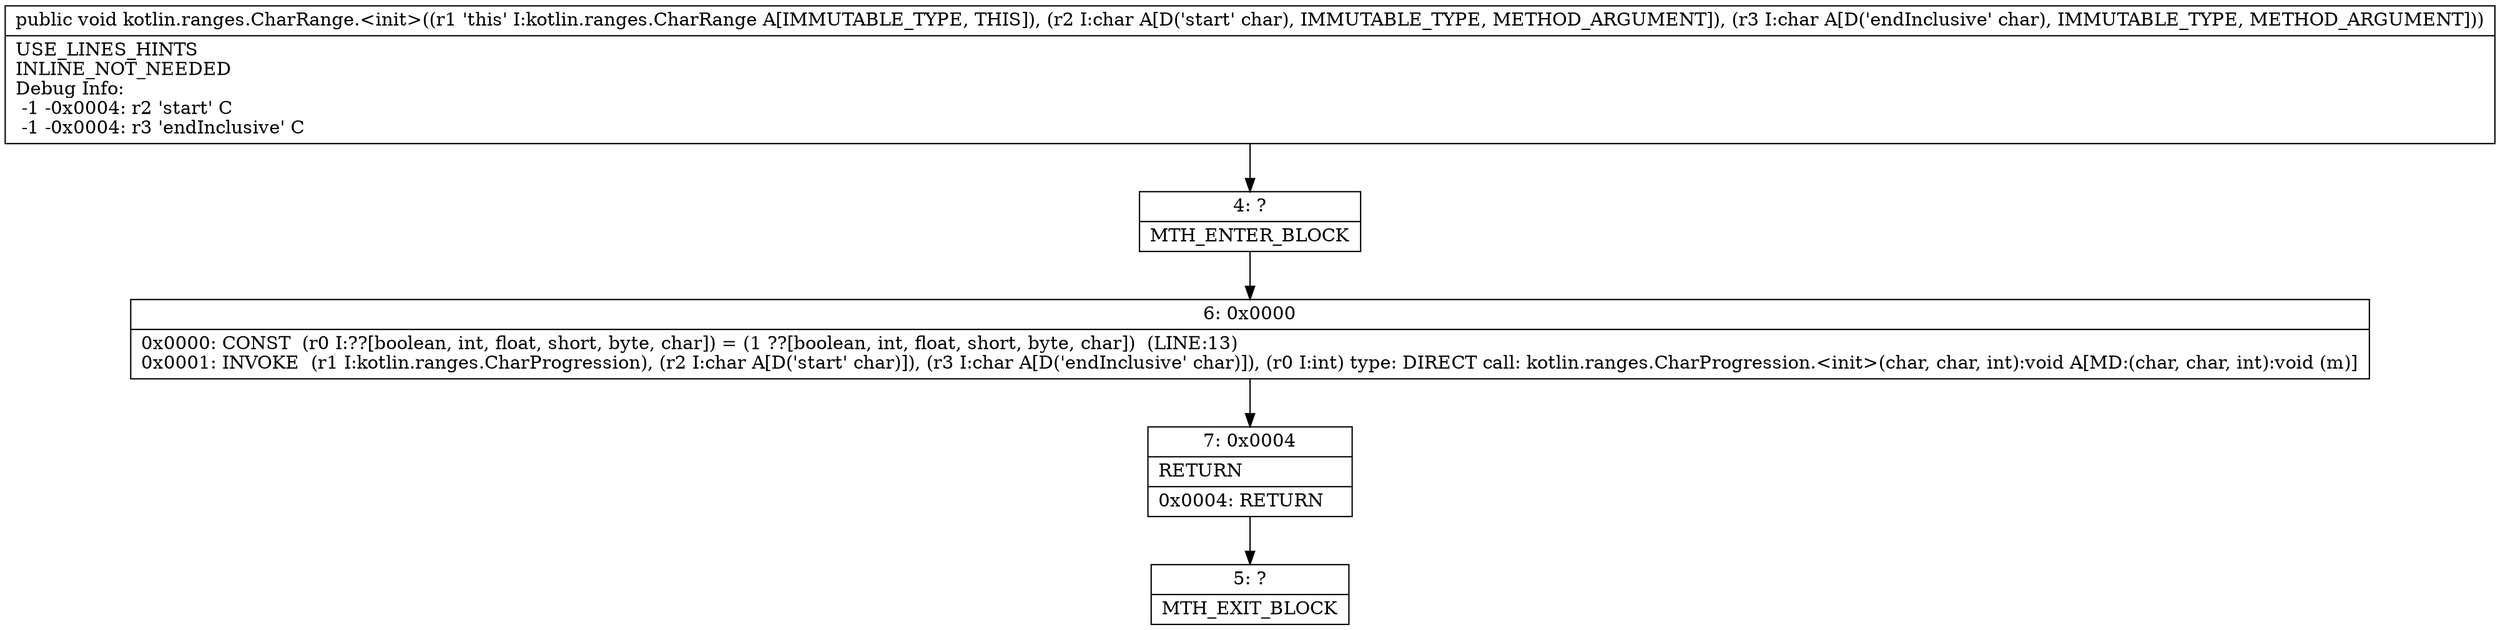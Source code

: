 digraph "CFG forkotlin.ranges.CharRange.\<init\>(CC)V" {
Node_4 [shape=record,label="{4\:\ ?|MTH_ENTER_BLOCK\l}"];
Node_6 [shape=record,label="{6\:\ 0x0000|0x0000: CONST  (r0 I:??[boolean, int, float, short, byte, char]) = (1 ??[boolean, int, float, short, byte, char])  (LINE:13)\l0x0001: INVOKE  (r1 I:kotlin.ranges.CharProgression), (r2 I:char A[D('start' char)]), (r3 I:char A[D('endInclusive' char)]), (r0 I:int) type: DIRECT call: kotlin.ranges.CharProgression.\<init\>(char, char, int):void A[MD:(char, char, int):void (m)]\l}"];
Node_7 [shape=record,label="{7\:\ 0x0004|RETURN\l|0x0004: RETURN   \l}"];
Node_5 [shape=record,label="{5\:\ ?|MTH_EXIT_BLOCK\l}"];
MethodNode[shape=record,label="{public void kotlin.ranges.CharRange.\<init\>((r1 'this' I:kotlin.ranges.CharRange A[IMMUTABLE_TYPE, THIS]), (r2 I:char A[D('start' char), IMMUTABLE_TYPE, METHOD_ARGUMENT]), (r3 I:char A[D('endInclusive' char), IMMUTABLE_TYPE, METHOD_ARGUMENT]))  | USE_LINES_HINTS\lINLINE_NOT_NEEDED\lDebug Info:\l  \-1 \-0x0004: r2 'start' C\l  \-1 \-0x0004: r3 'endInclusive' C\l}"];
MethodNode -> Node_4;Node_4 -> Node_6;
Node_6 -> Node_7;
Node_7 -> Node_5;
}

